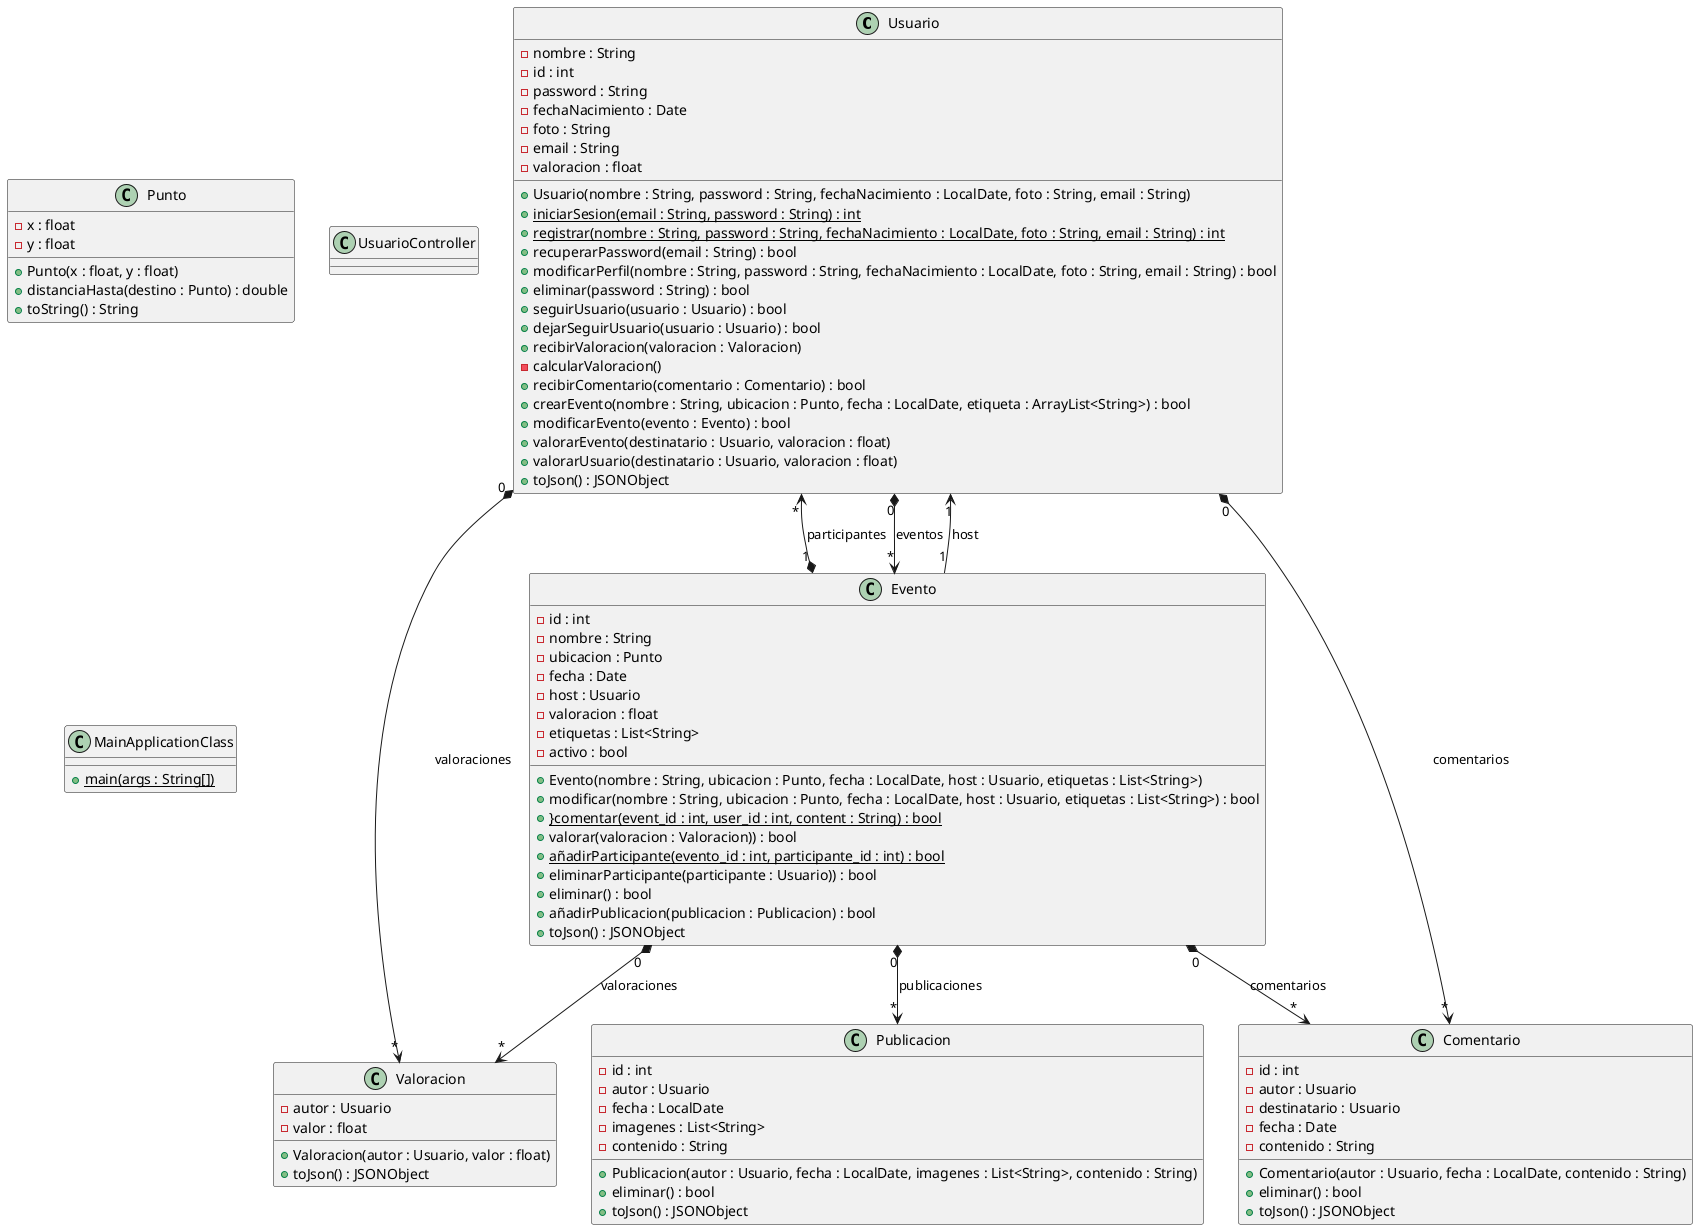 @startuml
class Usuario {
  - nombre : String
  - id : int
  - password : String
  - fechaNacimiento : Date
  - foto : String
  - email : String
  - valoracion : float
  + Usuario(nombre : String, password : String, fechaNacimiento : LocalDate, foto : String, email : String)
  + {static} iniciarSesion(email : String, password : String) : int
  + {static} registrar(nombre : String, password : String, fechaNacimiento : LocalDate, foto : String, email : String) : int
  + recuperarPassword(email : String) : bool
  + modificarPerfil(nombre : String, password : String, fechaNacimiento : LocalDate, foto : String, email : String) : bool
  + eliminar(password : String) : bool
  + seguirUsuario(usuario : Usuario) : bool
  + dejarSeguirUsuario(usuario : Usuario) : bool
  + recibirValoracion(valoracion : Valoracion)
  - calcularValoracion()
  + recibirComentario(comentario : Comentario) : bool
  + crearEvento(nombre : String, ubicacion : Punto, fecha : LocalDate, etiqueta : ArrayList<String>) : bool
  + modificarEvento(evento : Evento) : bool
  + valorarEvento(destinatario : Usuario, valoracion : float)
  + valorarUsuario(destinatario : Usuario, valoracion : float)
  + toJson() : JSONObject
}

class Evento {
  - id : int
  - nombre : String
  - ubicacion : Punto
  - fecha : Date
  - host : Usuario
  - valoracion : float
  - etiquetas : List<String>
  - activo : bool
  + Evento(nombre : String, ubicacion : Punto, fecha : LocalDate, host : Usuario, etiquetas : List<String>)
  + modificar(nombre : String, ubicacion : Punto, fecha : LocalDate, host : Usuario, etiquetas : List<String>) : bool
  + {static} }comentar(event_id : int, user_id : int, content : String) : bool
  + valorar(valoracion : Valoracion)) : bool
  + {static} añadirParticipante(evento_id : int, participante_id : int) : bool
  + eliminarParticipante(participante : Usuario)) : bool
  + eliminar() : bool
  + añadirPublicacion(publicacion : Publicacion) : bool
  + toJson() : JSONObject
}

class Publicacion {
  - id : int
  - autor : Usuario
  - fecha : LocalDate
  - imagenes : List<String>
  - contenido : String
  + Publicacion(autor : Usuario, fecha : LocalDate, imagenes : List<String>, contenido : String)
  + eliminar() : bool
  + toJson() : JSONObject
}

class Comentario {
  - id : int
  - autor : Usuario
  - destinatario : Usuario
  - fecha : Date
  - contenido : String
  + Comentario(autor : Usuario, fecha : LocalDate, contenido : String)
  + eliminar() : bool
  + toJson() : JSONObject
}

class Valoracion {
  - autor : Usuario
  - valor : float
  + Valoracion(autor : Usuario, valor : float)
  + toJson() : JSONObject
}

class Punto {
  - x : float
  - y : float
  + Punto(x : float, y : float)
  + distanciaHasta(destino : Punto) : double
  + toString() : String
}

class UsuarioController {

}

class MainApplicationClass {
  + {static} main(args : String[])
}

Usuario "0" *--> "*" Evento : eventos
Evento "1" --> "1" Usuario : host
Evento "0" *--> "*" Publicacion : publicaciones
Evento "1" *--> "*" Usuario : participantes
Evento "0" *--> "*" Comentario : comentarios
Usuario "0" *--> "*" Comentario : comentarios
Evento "0" *--> "*" Valoracion : valoraciones
Usuario "0" *--> "*" Valoracion : valoraciones
@enduml